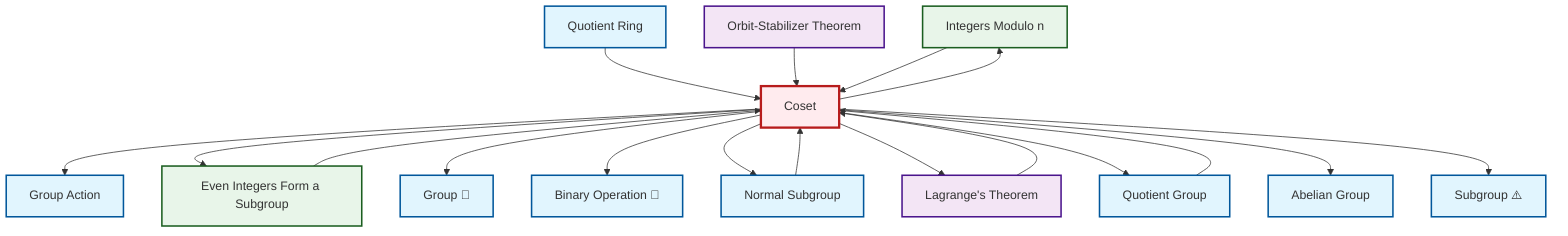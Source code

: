 graph TD
    classDef definition fill:#e1f5fe,stroke:#01579b,stroke-width:2px
    classDef theorem fill:#f3e5f5,stroke:#4a148c,stroke-width:2px
    classDef axiom fill:#fff3e0,stroke:#e65100,stroke-width:2px
    classDef example fill:#e8f5e9,stroke:#1b5e20,stroke-width:2px
    classDef current fill:#ffebee,stroke:#b71c1c,stroke-width:3px
    ex-quotient-integers-mod-n["Integers Modulo n"]:::example
    def-group["Group 📝"]:::definition
    def-coset["Coset"]:::definition
    def-quotient-group["Quotient Group"]:::definition
    def-group-action["Group Action"]:::definition
    thm-lagrange["Lagrange's Theorem"]:::theorem
    thm-orbit-stabilizer["Orbit-Stabilizer Theorem"]:::theorem
    def-abelian-group["Abelian Group"]:::definition
    ex-even-integers-subgroup["Even Integers Form a Subgroup"]:::example
    def-quotient-ring["Quotient Ring"]:::definition
    def-subgroup["Subgroup ⚠️"]:::definition
    def-normal-subgroup["Normal Subgroup"]:::definition
    def-binary-operation["Binary Operation 📝"]:::definition
    def-quotient-group --> def-coset
    def-coset --> def-group-action
    def-coset --> ex-even-integers-subgroup
    def-coset --> def-group
    def-coset --> def-binary-operation
    def-quotient-ring --> def-coset
    def-coset --> def-normal-subgroup
    ex-even-integers-subgroup --> def-coset
    def-coset --> ex-quotient-integers-mod-n
    def-normal-subgroup --> def-coset
    thm-lagrange --> def-coset
    def-coset --> thm-lagrange
    thm-orbit-stabilizer --> def-coset
    def-coset --> def-quotient-group
    def-coset --> def-abelian-group
    def-coset --> def-subgroup
    ex-quotient-integers-mod-n --> def-coset
    class def-coset current